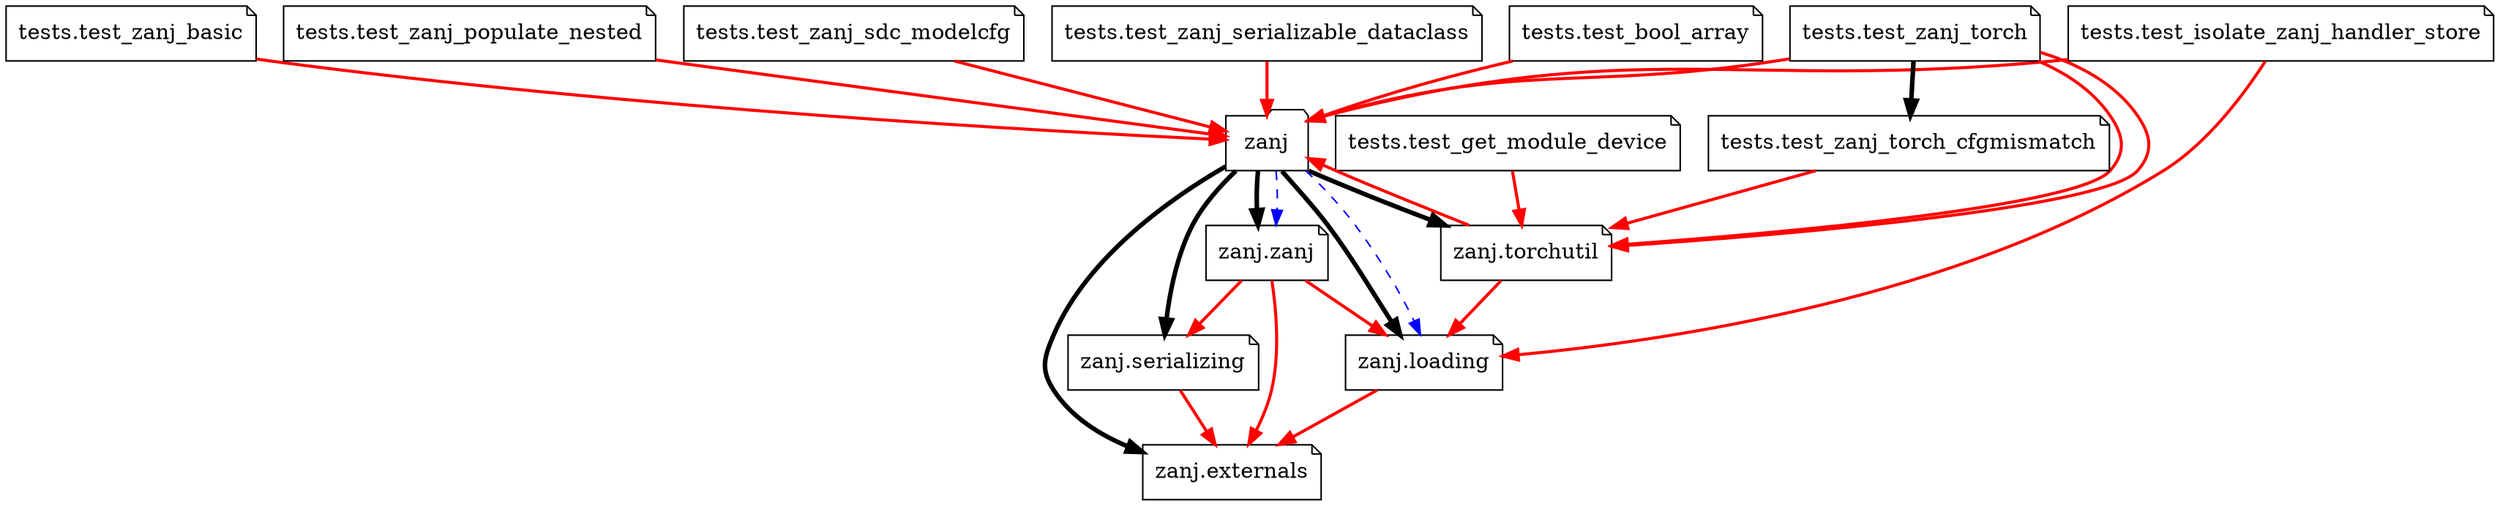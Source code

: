 digraph  {
rankdir=TB;
"tests.test_bool_array" [URL="https://github.com/mivanit/ZANJ/tree/main/tests/test_bool_array.py", color=black, rank=1, shape=note];
zanj [URL="https://github.com/mivanit/ZANJ/tree/main/zanj", color=black, rank=0, shape=folder];
"tests.test_get_module_device" [URL="https://github.com/mivanit/ZANJ/tree/main/tests/test_get_module_device.py", color=black, rank=1, shape=note];
"zanj.torchutil" [URL="https://github.com/mivanit/ZANJ/tree/main/zanj/torchutil.py", color=black, rank=1, shape=note];
"tests.test_isolate_zanj_handler_store" [URL="https://github.com/mivanit/ZANJ/tree/main/tests/test_isolate_zanj_handler_store.py", color=black, rank=1, shape=note];
"zanj.loading" [URL="https://github.com/mivanit/ZANJ/tree/main/zanj/loading.py", color=black, rank=1, shape=note];
"tests.test_zanj_basic" [URL="https://github.com/mivanit/ZANJ/tree/main/tests/test_zanj_basic.py", color=black, rank=1, shape=note];
"tests.test_zanj_populate_nested" [URL="https://github.com/mivanit/ZANJ/tree/main/tests/test_zanj_populate_nested.py", color=black, rank=1, shape=note];
"tests.test_zanj_sdc_modelcfg" [URL="https://github.com/mivanit/ZANJ/tree/main/tests/test_zanj_sdc_modelcfg.py", color=black, rank=1, shape=note];
"tests.test_zanj_serializable_dataclass" [URL="https://github.com/mivanit/ZANJ/tree/main/tests/test_zanj_serializable_dataclass.py", color=black, rank=1, shape=note];
"tests.test_zanj_torch" [URL="https://github.com/mivanit/ZANJ/tree/main/tests/test_zanj_torch.py", color=black, rank=1, shape=note];
"tests.test_zanj_torch_cfgmismatch" [URL="https://github.com/mivanit/ZANJ/tree/main/tests/test_zanj_torch_cfgmismatch.py", color=black, rank=1, shape=note];
"zanj.externals" [URL="https://github.com/mivanit/ZANJ/tree/main/zanj/externals.py", color=black, rank=1, shape=note];
"zanj.serializing" [URL="https://github.com/mivanit/ZANJ/tree/main/zanj/serializing.py", color=black, rank=1, shape=note];
"zanj.zanj" [URL="https://github.com/mivanit/ZANJ/tree/main/zanj/zanj.py", color=black, rank=1, shape=note];
"tests.test_bool_array" -> zanj  [color=red, key=0, penwidth=2, style=solid];
zanj -> "zanj.externals"  [color=black, key=0, penwidth=3, style=solid];
zanj -> "zanj.loading"  [color=black, key=0, penwidth=3, style=solid];
zanj -> "zanj.loading"  [color=blue, key=1, penwidth=1, style=dashed];
zanj -> "zanj.serializing"  [color=black, key=0, penwidth=3, style=solid];
zanj -> "zanj.torchutil"  [color=black, key=0, penwidth=3, style=solid];
zanj -> "zanj.zanj"  [color=black, key=0, penwidth=3, style=solid];
zanj -> "zanj.zanj"  [color=blue, key=1, penwidth=1, style=dashed];
"tests.test_get_module_device" -> "zanj.torchutil"  [color=red, key=0, penwidth=2, style=solid];
"zanj.torchutil" -> zanj  [color=red, key=0, penwidth=2, style=solid];
"zanj.torchutil" -> "zanj.loading"  [color=red, key=0, penwidth=2, style=solid];
"tests.test_isolate_zanj_handler_store" -> zanj  [color=red, key=0, penwidth=2, style=solid];
"tests.test_isolate_zanj_handler_store" -> "zanj.loading"  [color=red, key=0, penwidth=2, style=solid];
"zanj.loading" -> "zanj.externals"  [color=red, key=0, penwidth=2, style=solid];
"tests.test_zanj_basic" -> zanj  [color=red, key=0, penwidth=2, style=solid];
"tests.test_zanj_populate_nested" -> zanj  [color=red, key=0, penwidth=2, style=solid];
"tests.test_zanj_sdc_modelcfg" -> zanj  [color=red, key=0, penwidth=2, style=solid];
"tests.test_zanj_serializable_dataclass" -> zanj  [color=red, key=0, penwidth=2, style=solid];
"tests.test_zanj_torch" -> zanj  [color=red, key=0, penwidth=2, style=solid];
"tests.test_zanj_torch" -> "zanj.torchutil"  [color=red, key=0, penwidth=2, style=solid];
"tests.test_zanj_torch" -> "zanj.torchutil"  [color=red, key=1, penwidth=2, style=solid];
"tests.test_zanj_torch" -> "tests.test_zanj_torch_cfgmismatch"  [color=black, key=0, penwidth=3, style=solid];
"tests.test_zanj_torch_cfgmismatch" -> "zanj.torchutil"  [color=red, key=0, penwidth=2, style=solid];
"zanj.serializing" -> "zanj.externals"  [color=red, key=0, penwidth=2, style=solid];
"zanj.zanj" -> "zanj.externals"  [color=red, key=0, penwidth=2, style=solid];
"zanj.zanj" -> "zanj.loading"  [color=red, key=0, penwidth=2, style=solid];
"zanj.zanj" -> "zanj.serializing"  [color=red, key=0, penwidth=2, style=solid];
}
